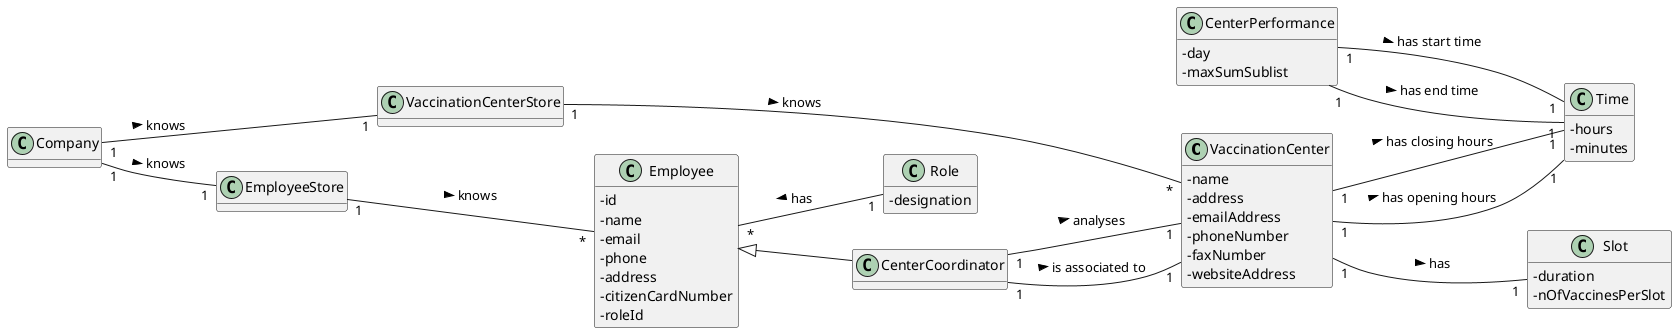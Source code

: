 @startuml
hide methods
left to right direction
skinparam classAttributeIconSize 0

class VaccinationCenter {
  - name
  - address
  - emailAddress
  - phoneNumber
  - faxNumber
  - websiteAddress
}

class Time {
  - hours
  - minutes
}

class Slot {
  -duration
  -nOfVaccinesPerSlot
}

class Employee {
  -id
  -name
  -email
  -phone
  -address
  -citizenCardNumber
  -roleId
}

class CenterPerformance {
  - day
  - maxSumSublist
}

class Role {
  -designation
}

class Company {}

class CenterCoordinator {}

class VaccinationCenterStore {}

class EmployeeStore {}

VaccinationCenter "1" -- "1" Time : has closing hours >
VaccinationCenter "1" -- "1" Time : has opening hours >

CenterPerformance "1" -- "1" Time : has start time >
CenterPerformance "1" -- "1" Time : has end time >

VaccinationCenter "1" -- "1" Slot : has >

Employee <|-- CenterCoordinator
Employee "*" -- "1" Role : has <

Company "1" -- "1" VaccinationCenterStore : knows >
Company "1" -- "1" EmployeeStore : knows >
VaccinationCenterStore "1" -- "*" VaccinationCenter : knows >

EmployeeStore "1" -- "*" Employee : knows >

CenterCoordinator "1" -- "1" VaccinationCenter : analyses >
CenterCoordinator "1" -- "1" VaccinationCenter : is associated to >

@enduml
